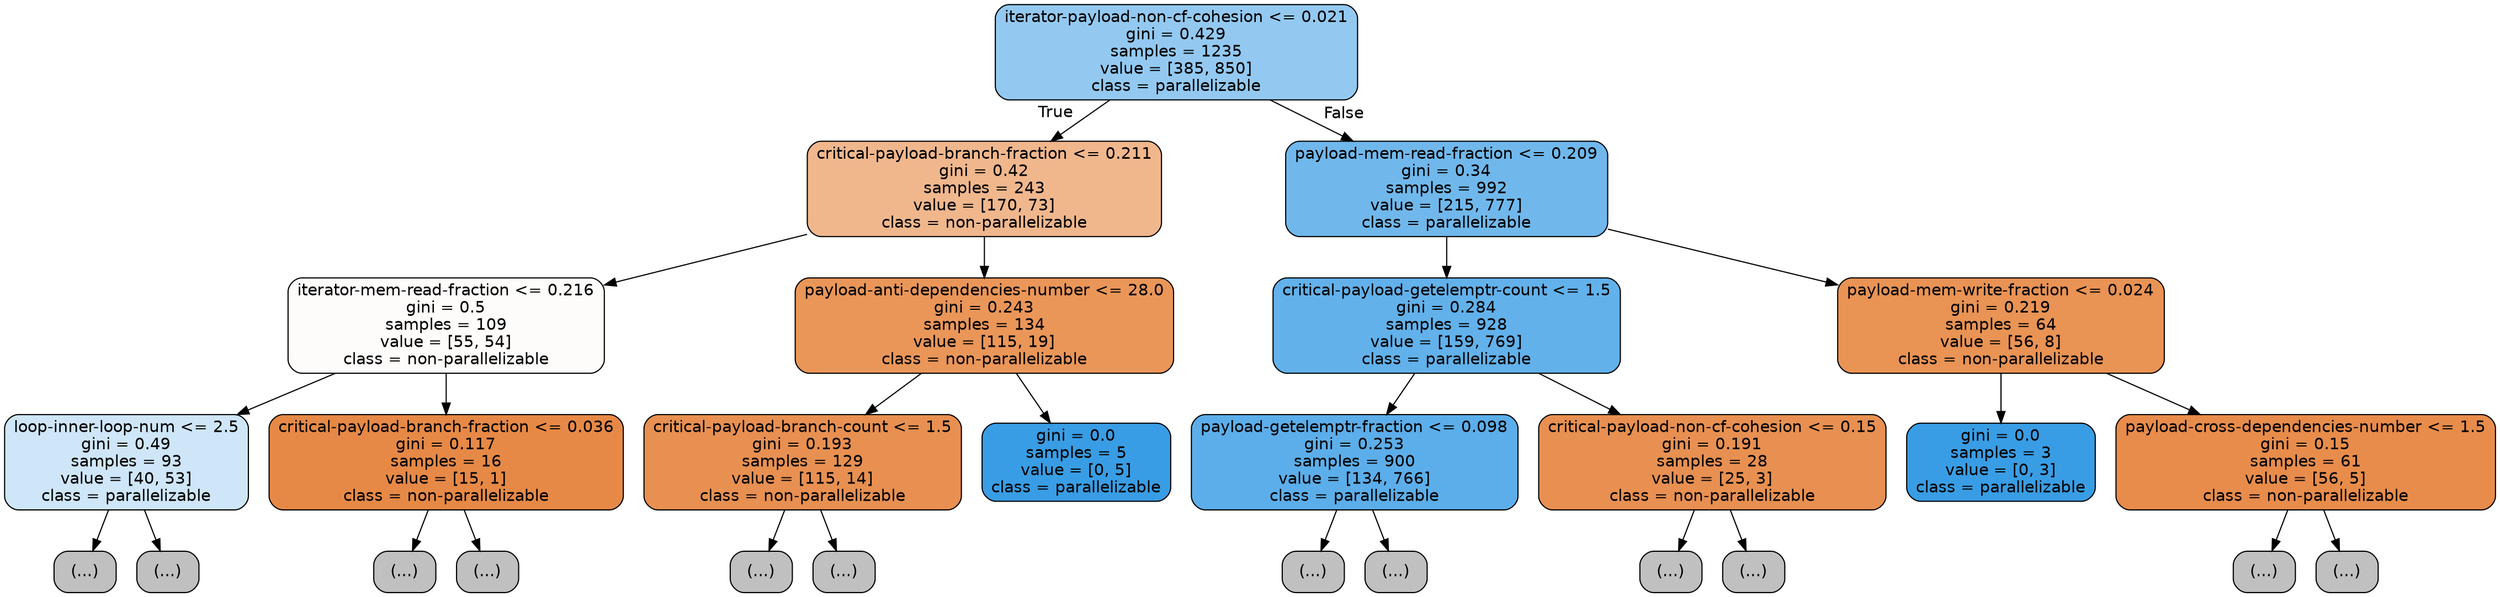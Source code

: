 digraph Tree {
node [shape=box, style="filled, rounded", color="black", fontname=helvetica] ;
edge [fontname=helvetica] ;
0 [label="iterator-payload-non-cf-cohesion <= 0.021\ngini = 0.429\nsamples = 1235\nvalue = [385, 850]\nclass = parallelizable", fillcolor="#399de58b"] ;
1 [label="critical-payload-branch-fraction <= 0.211\ngini = 0.42\nsamples = 243\nvalue = [170, 73]\nclass = non-parallelizable", fillcolor="#e5813992"] ;
0 -> 1 [labeldistance=2.5, labelangle=45, headlabel="True"] ;
2 [label="iterator-mem-read-fraction <= 0.216\ngini = 0.5\nsamples = 109\nvalue = [55, 54]\nclass = non-parallelizable", fillcolor="#e5813905"] ;
1 -> 2 ;
3 [label="loop-inner-loop-num <= 2.5\ngini = 0.49\nsamples = 93\nvalue = [40, 53]\nclass = parallelizable", fillcolor="#399de53f"] ;
2 -> 3 ;
4 [label="(...)", fillcolor="#C0C0C0"] ;
3 -> 4 ;
23 [label="(...)", fillcolor="#C0C0C0"] ;
3 -> 23 ;
32 [label="critical-payload-branch-fraction <= 0.036\ngini = 0.117\nsamples = 16\nvalue = [15, 1]\nclass = non-parallelizable", fillcolor="#e58139ee"] ;
2 -> 32 ;
33 [label="(...)", fillcolor="#C0C0C0"] ;
32 -> 33 ;
34 [label="(...)", fillcolor="#C0C0C0"] ;
32 -> 34 ;
35 [label="payload-anti-dependencies-number <= 28.0\ngini = 0.243\nsamples = 134\nvalue = [115, 19]\nclass = non-parallelizable", fillcolor="#e58139d5"] ;
1 -> 35 ;
36 [label="critical-payload-branch-count <= 1.5\ngini = 0.193\nsamples = 129\nvalue = [115, 14]\nclass = non-parallelizable", fillcolor="#e58139e0"] ;
35 -> 36 ;
37 [label="(...)", fillcolor="#C0C0C0"] ;
36 -> 37 ;
46 [label="(...)", fillcolor="#C0C0C0"] ;
36 -> 46 ;
63 [label="gini = 0.0\nsamples = 5\nvalue = [0, 5]\nclass = parallelizable", fillcolor="#399de5ff"] ;
35 -> 63 ;
64 [label="payload-mem-read-fraction <= 0.209\ngini = 0.34\nsamples = 992\nvalue = [215, 777]\nclass = parallelizable", fillcolor="#399de5b8"] ;
0 -> 64 [labeldistance=2.5, labelangle=-45, headlabel="False"] ;
65 [label="critical-payload-getelemptr-count <= 1.5\ngini = 0.284\nsamples = 928\nvalue = [159, 769]\nclass = parallelizable", fillcolor="#399de5ca"] ;
64 -> 65 ;
66 [label="payload-getelemptr-fraction <= 0.098\ngini = 0.253\nsamples = 900\nvalue = [134, 766]\nclass = parallelizable", fillcolor="#399de5d2"] ;
65 -> 66 ;
67 [label="(...)", fillcolor="#C0C0C0"] ;
66 -> 67 ;
68 [label="(...)", fillcolor="#C0C0C0"] ;
66 -> 68 ;
231 [label="critical-payload-non-cf-cohesion <= 0.15\ngini = 0.191\nsamples = 28\nvalue = [25, 3]\nclass = non-parallelizable", fillcolor="#e58139e0"] ;
65 -> 231 ;
232 [label="(...)", fillcolor="#C0C0C0"] ;
231 -> 232 ;
237 [label="(...)", fillcolor="#C0C0C0"] ;
231 -> 237 ;
238 [label="payload-mem-write-fraction <= 0.024\ngini = 0.219\nsamples = 64\nvalue = [56, 8]\nclass = non-parallelizable", fillcolor="#e58139db"] ;
64 -> 238 ;
239 [label="gini = 0.0\nsamples = 3\nvalue = [0, 3]\nclass = parallelizable", fillcolor="#399de5ff"] ;
238 -> 239 ;
240 [label="payload-cross-dependencies-number <= 1.5\ngini = 0.15\nsamples = 61\nvalue = [56, 5]\nclass = non-parallelizable", fillcolor="#e58139e8"] ;
238 -> 240 ;
241 [label="(...)", fillcolor="#C0C0C0"] ;
240 -> 241 ;
252 [label="(...)", fillcolor="#C0C0C0"] ;
240 -> 252 ;
}